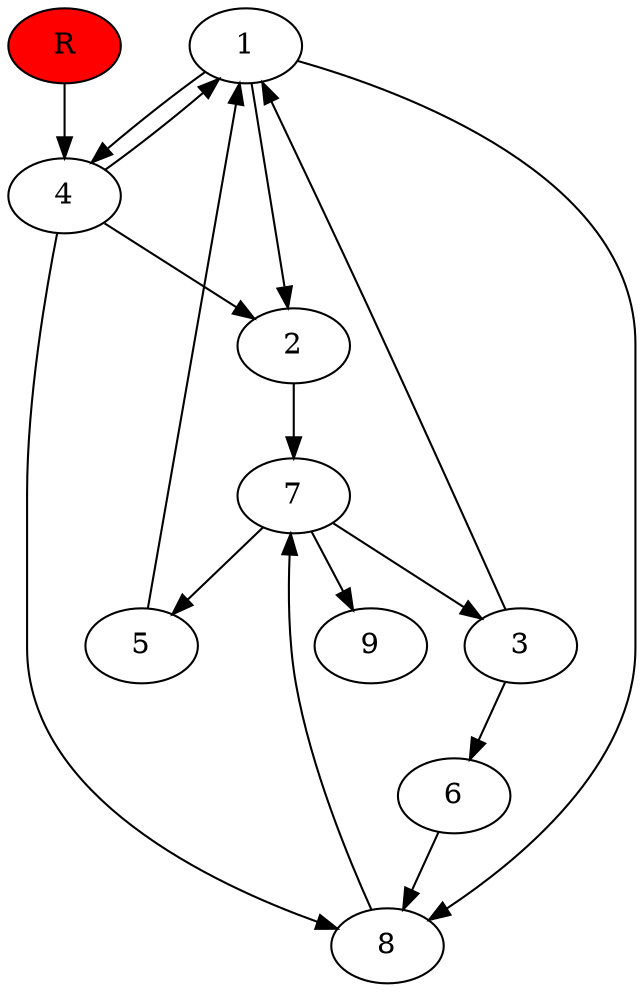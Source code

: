digraph prb12630 {
	1
	2
	3
	4
	5
	6
	7
	8
	R [fillcolor="#ff0000" style=filled]
	1 -> 2
	1 -> 4
	1 -> 8
	2 -> 7
	3 -> 1
	3 -> 6
	4 -> 1
	4 -> 2
	4 -> 8
	5 -> 1
	6 -> 8
	7 -> 3
	7 -> 5
	7 -> 9
	8 -> 7
	R -> 4
}
